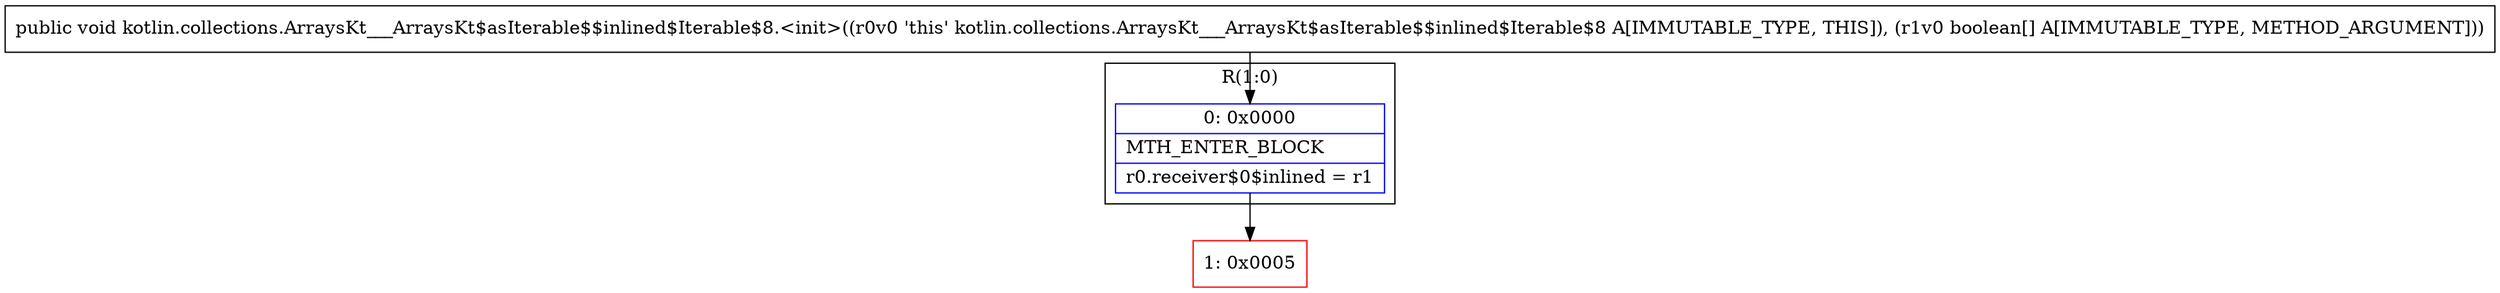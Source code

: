 digraph "CFG forkotlin.collections.ArraysKt___ArraysKt$asIterable$$inlined$Iterable$8.\<init\>([Z)V" {
subgraph cluster_Region_543054349 {
label = "R(1:0)";
node [shape=record,color=blue];
Node_0 [shape=record,label="{0\:\ 0x0000|MTH_ENTER_BLOCK\l|r0.receiver$0$inlined = r1\l}"];
}
Node_1 [shape=record,color=red,label="{1\:\ 0x0005}"];
MethodNode[shape=record,label="{public void kotlin.collections.ArraysKt___ArraysKt$asIterable$$inlined$Iterable$8.\<init\>((r0v0 'this' kotlin.collections.ArraysKt___ArraysKt$asIterable$$inlined$Iterable$8 A[IMMUTABLE_TYPE, THIS]), (r1v0 boolean[] A[IMMUTABLE_TYPE, METHOD_ARGUMENT])) }"];
MethodNode -> Node_0;
Node_0 -> Node_1;
}

